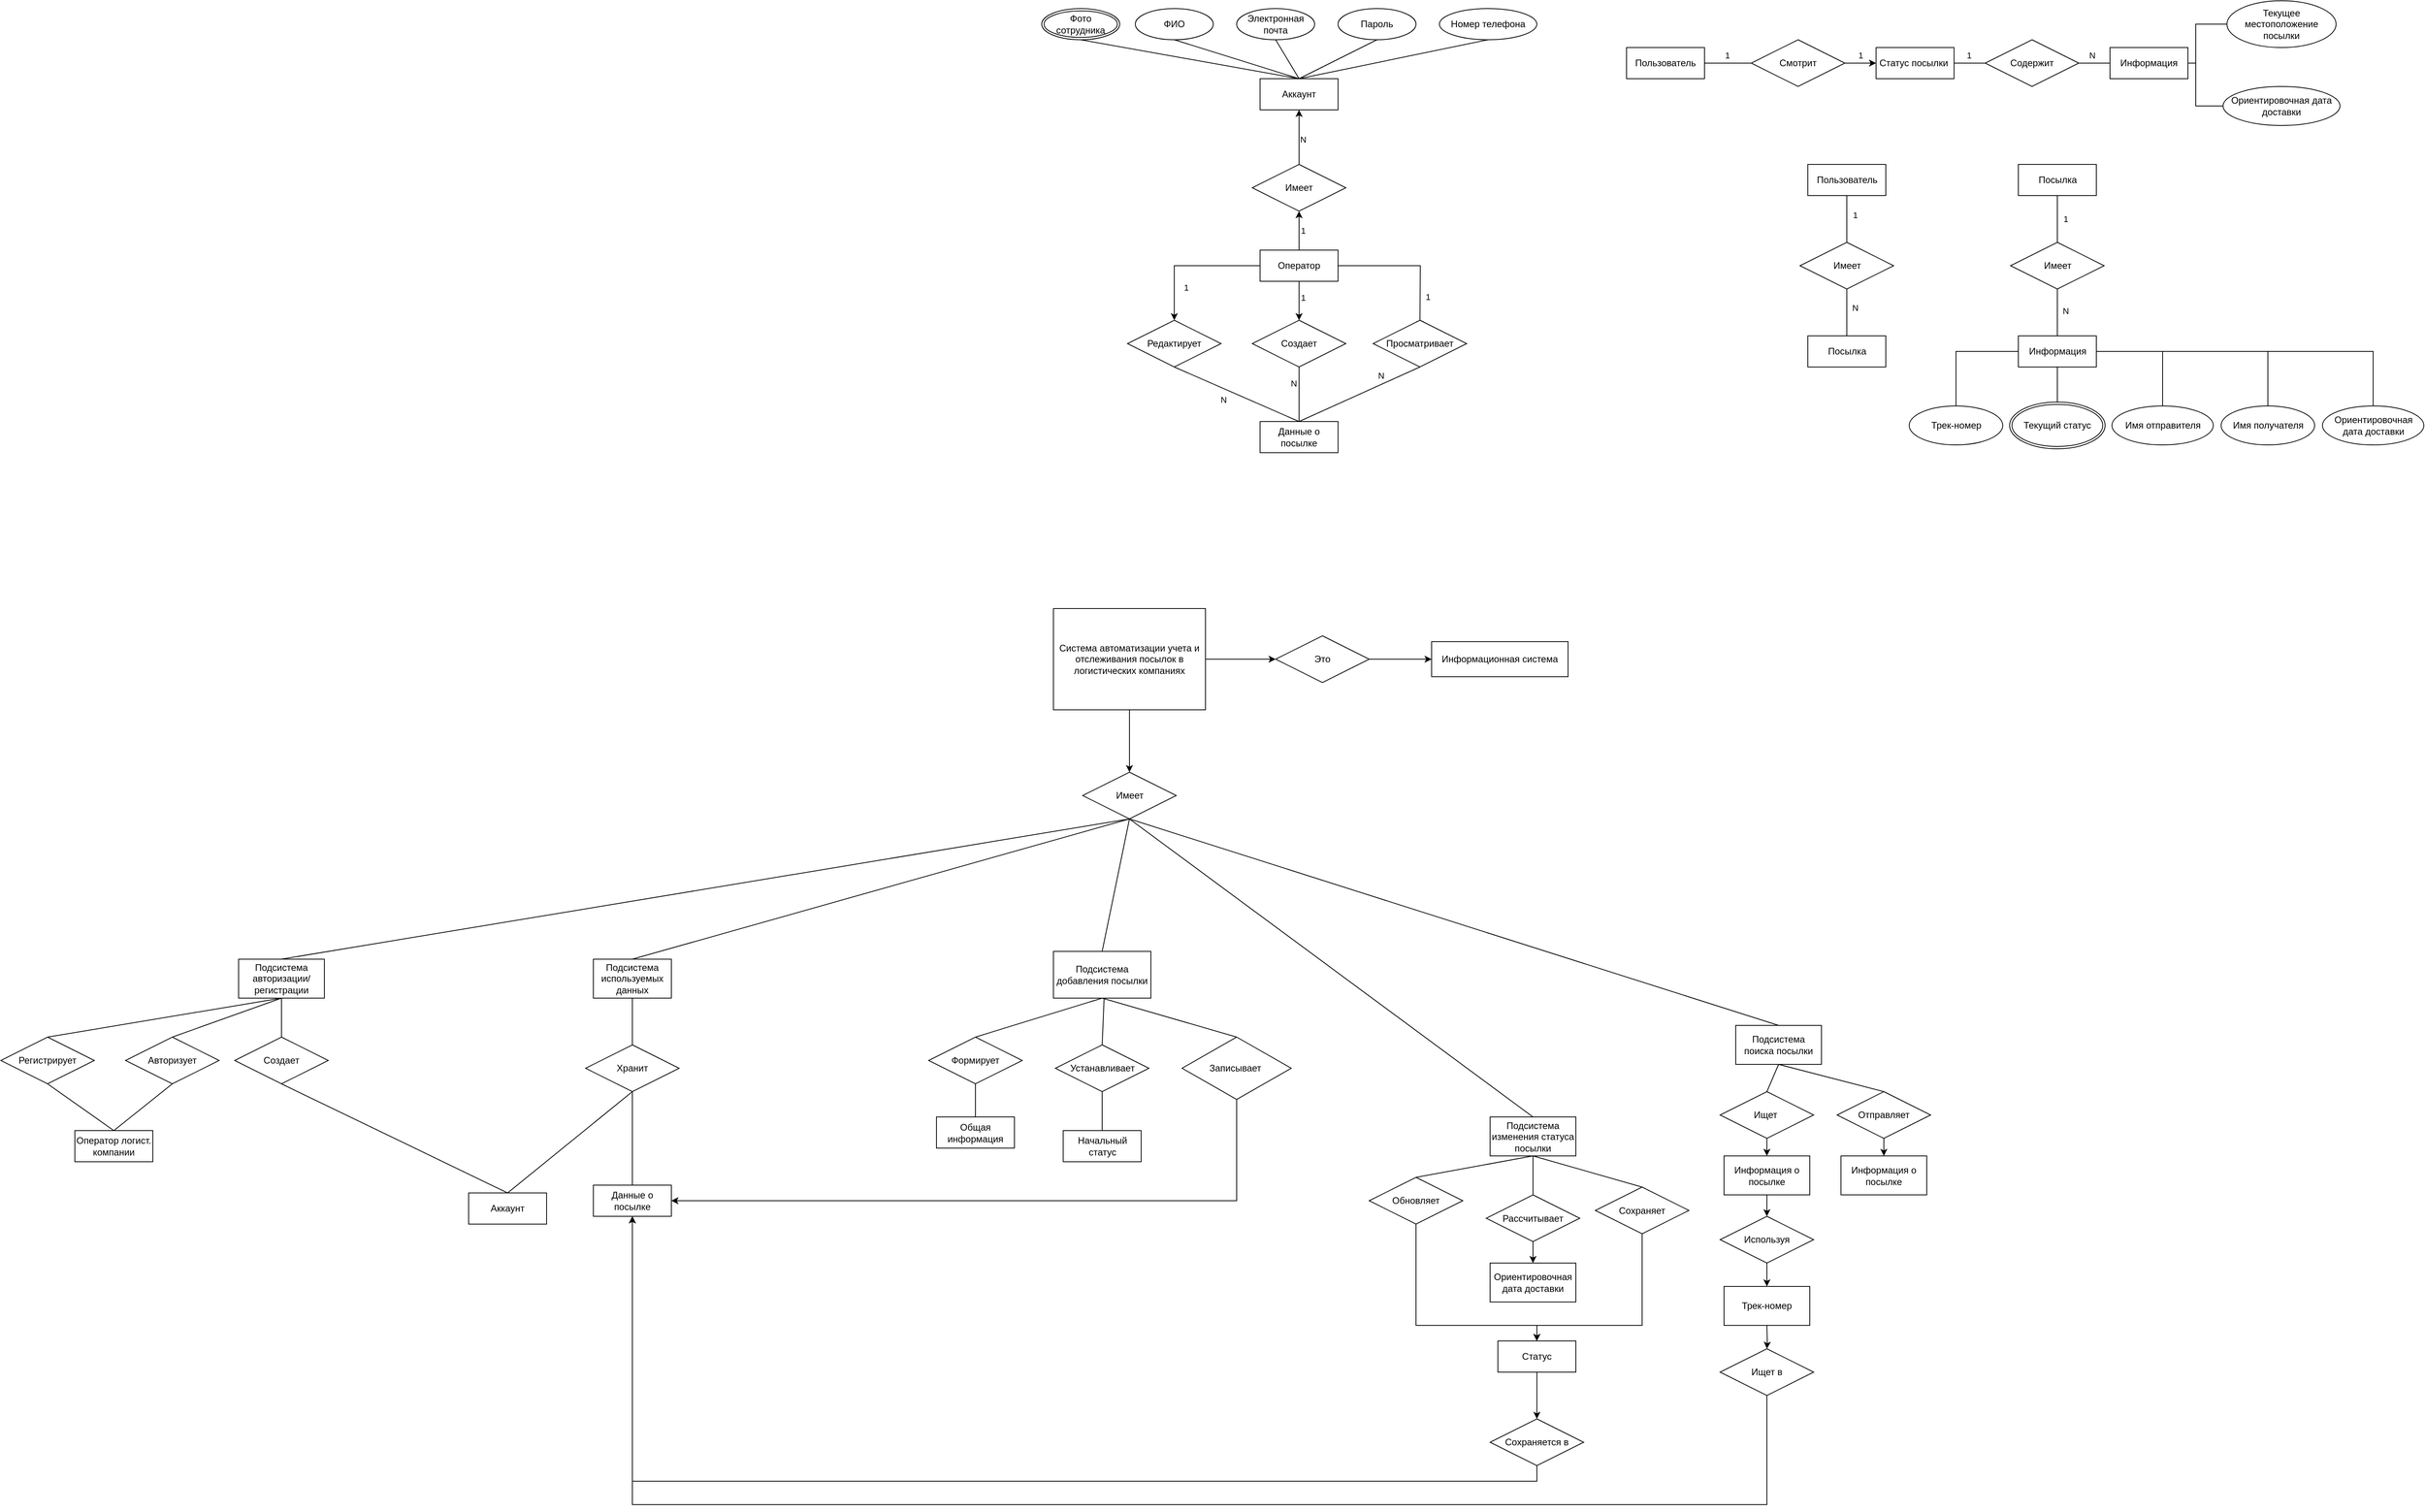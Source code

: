 <mxfile version="24.7.16">
  <diagram id="R2lEEEUBdFMjLlhIrx00" name="Page-1">
    <mxGraphModel dx="1725" dy="-665" grid="1" gridSize="10" guides="1" tooltips="1" connect="1" arrows="1" fold="1" page="1" pageScale="1" pageWidth="850" pageHeight="1100" math="0" shadow="0" extFonts="Permanent Marker^https://fonts.googleapis.com/css?family=Permanent+Marker">
      <root>
        <mxCell id="0" />
        <mxCell id="1" parent="0" />
        <mxCell id="23kF0OT1ndb0dFso3XJ4-34" style="edgeStyle=orthogonalEdgeStyle;rounded=0;orthogonalLoop=1;jettySize=auto;html=1;entryX=0;entryY=0.5;entryDx=0;entryDy=0;endArrow=none;endFill=0;" parent="1" source="23kF0OT1ndb0dFso3XJ4-1" target="23kF0OT1ndb0dFso3XJ4-33" edge="1">
          <mxGeometry relative="1" as="geometry" />
        </mxCell>
        <mxCell id="23kF0OT1ndb0dFso3XJ4-41" value="1" style="edgeLabel;html=1;align=center;verticalAlign=middle;resizable=0;points=[];" parent="23kF0OT1ndb0dFso3XJ4-34" vertex="1" connectable="0">
          <mxGeometry x="-0.033" y="1" relative="1" as="geometry">
            <mxPoint y="-9" as="offset" />
          </mxGeometry>
        </mxCell>
        <mxCell id="23kF0OT1ndb0dFso3XJ4-1" value="Пользователь" style="whiteSpace=wrap;html=1;align=center;" parent="1" vertex="1">
          <mxGeometry x="1500" y="1870" width="100" height="40" as="geometry" />
        </mxCell>
        <mxCell id="23kF0OT1ndb0dFso3XJ4-40" style="edgeStyle=orthogonalEdgeStyle;rounded=0;orthogonalLoop=1;jettySize=auto;html=1;entryX=0;entryY=0.5;entryDx=0;entryDy=0;" parent="1" source="23kF0OT1ndb0dFso3XJ4-33" target="23kF0OT1ndb0dFso3XJ4-37" edge="1">
          <mxGeometry relative="1" as="geometry" />
        </mxCell>
        <mxCell id="23kF0OT1ndb0dFso3XJ4-56" value="1" style="edgeLabel;html=1;align=center;verticalAlign=middle;resizable=0;points=[];" parent="23kF0OT1ndb0dFso3XJ4-40" vertex="1" connectable="0">
          <mxGeometry x="-0.243" relative="1" as="geometry">
            <mxPoint x="5" y="-10" as="offset" />
          </mxGeometry>
        </mxCell>
        <mxCell id="23kF0OT1ndb0dFso3XJ4-33" value="Смотрит" style="shape=rhombus;perimeter=rhombusPerimeter;whiteSpace=wrap;html=1;align=center;" parent="1" vertex="1">
          <mxGeometry x="1660" y="1860" width="120" height="60" as="geometry" />
        </mxCell>
        <mxCell id="23kF0OT1ndb0dFso3XJ4-46" style="edgeStyle=orthogonalEdgeStyle;rounded=0;orthogonalLoop=1;jettySize=auto;html=1;entryX=0;entryY=0.5;entryDx=0;entryDy=0;endArrow=none;endFill=0;" parent="1" source="23kF0OT1ndb0dFso3XJ4-37" target="23kF0OT1ndb0dFso3XJ4-45" edge="1">
          <mxGeometry relative="1" as="geometry" />
        </mxCell>
        <mxCell id="23kF0OT1ndb0dFso3XJ4-47" value="1" style="edgeLabel;html=1;align=center;verticalAlign=middle;resizable=0;points=[];" parent="23kF0OT1ndb0dFso3XJ4-46" vertex="1" connectable="0">
          <mxGeometry x="-0.076" relative="1" as="geometry">
            <mxPoint y="-10" as="offset" />
          </mxGeometry>
        </mxCell>
        <mxCell id="23kF0OT1ndb0dFso3XJ4-37" value="Статус посылки&amp;nbsp;" style="whiteSpace=wrap;html=1;align=center;" parent="1" vertex="1">
          <mxGeometry x="1820" y="1870" width="100" height="40" as="geometry" />
        </mxCell>
        <mxCell id="23kF0OT1ndb0dFso3XJ4-49" style="edgeStyle=orthogonalEdgeStyle;rounded=0;orthogonalLoop=1;jettySize=auto;html=1;entryX=0;entryY=0.5;entryDx=0;entryDy=0;endArrow=none;endFill=0;" parent="1" source="23kF0OT1ndb0dFso3XJ4-45" target="23kF0OT1ndb0dFso3XJ4-48" edge="1">
          <mxGeometry relative="1" as="geometry" />
        </mxCell>
        <mxCell id="23kF0OT1ndb0dFso3XJ4-50" value="N" style="edgeLabel;html=1;align=center;verticalAlign=middle;resizable=0;points=[];" parent="23kF0OT1ndb0dFso3XJ4-49" vertex="1" connectable="0">
          <mxGeometry x="-0.18" relative="1" as="geometry">
            <mxPoint y="-10" as="offset" />
          </mxGeometry>
        </mxCell>
        <mxCell id="23kF0OT1ndb0dFso3XJ4-45" value="Содержит" style="shape=rhombus;perimeter=rhombusPerimeter;whiteSpace=wrap;html=1;align=center;" parent="1" vertex="1">
          <mxGeometry x="1960" y="1860" width="120" height="60" as="geometry" />
        </mxCell>
        <mxCell id="23kF0OT1ndb0dFso3XJ4-48" value="Информация" style="whiteSpace=wrap;html=1;align=center;" parent="1" vertex="1">
          <mxGeometry x="2120" y="1870" width="100" height="40" as="geometry" />
        </mxCell>
        <mxCell id="23kF0OT1ndb0dFso3XJ4-63" style="edgeStyle=orthogonalEdgeStyle;rounded=0;orthogonalLoop=1;jettySize=auto;html=1;entryX=0.5;entryY=0;entryDx=0;entryDy=0;endArrow=none;endFill=0;" parent="1" source="23kF0OT1ndb0dFso3XJ4-61" target="23kF0OT1ndb0dFso3XJ4-62" edge="1">
          <mxGeometry relative="1" as="geometry" />
        </mxCell>
        <mxCell id="23kF0OT1ndb0dFso3XJ4-64" value="1" style="edgeLabel;html=1;align=center;verticalAlign=middle;resizable=0;points=[];" parent="23kF0OT1ndb0dFso3XJ4-63" vertex="1" connectable="0">
          <mxGeometry x="-0.19" relative="1" as="geometry">
            <mxPoint x="10" as="offset" />
          </mxGeometry>
        </mxCell>
        <mxCell id="23kF0OT1ndb0dFso3XJ4-61" value="Пользователь" style="whiteSpace=wrap;html=1;align=center;" parent="1" vertex="1">
          <mxGeometry x="1732.5" y="2020" width="100" height="40" as="geometry" />
        </mxCell>
        <mxCell id="23kF0OT1ndb0dFso3XJ4-66" style="edgeStyle=orthogonalEdgeStyle;rounded=0;orthogonalLoop=1;jettySize=auto;html=1;entryX=0.5;entryY=0;entryDx=0;entryDy=0;endArrow=none;endFill=0;" parent="1" source="23kF0OT1ndb0dFso3XJ4-62" target="23kF0OT1ndb0dFso3XJ4-65" edge="1">
          <mxGeometry relative="1" as="geometry" />
        </mxCell>
        <mxCell id="23kF0OT1ndb0dFso3XJ4-67" value="N" style="edgeLabel;html=1;align=center;verticalAlign=middle;resizable=0;points=[];" parent="23kF0OT1ndb0dFso3XJ4-66" vertex="1" connectable="0">
          <mxGeometry x="-0.219" y="-2" relative="1" as="geometry">
            <mxPoint x="12" as="offset" />
          </mxGeometry>
        </mxCell>
        <mxCell id="23kF0OT1ndb0dFso3XJ4-62" value="Имеет" style="shape=rhombus;perimeter=rhombusPerimeter;whiteSpace=wrap;html=1;align=center;" parent="1" vertex="1">
          <mxGeometry x="1722.5" y="2120" width="120" height="60" as="geometry" />
        </mxCell>
        <mxCell id="23kF0OT1ndb0dFso3XJ4-65" value="Посылка" style="whiteSpace=wrap;html=1;align=center;" parent="1" vertex="1">
          <mxGeometry x="1732.5" y="2240" width="100" height="40" as="geometry" />
        </mxCell>
        <mxCell id="23kF0OT1ndb0dFso3XJ4-71" style="edgeStyle=orthogonalEdgeStyle;rounded=0;orthogonalLoop=1;jettySize=auto;html=1;entryX=0.5;entryY=0;entryDx=0;entryDy=0;endArrow=none;endFill=0;" parent="1" source="23kF0OT1ndb0dFso3XJ4-68" target="23kF0OT1ndb0dFso3XJ4-70" edge="1">
          <mxGeometry relative="1" as="geometry" />
        </mxCell>
        <mxCell id="23kF0OT1ndb0dFso3XJ4-105" value="1" style="edgeLabel;html=1;align=center;verticalAlign=middle;resizable=0;points=[];" parent="23kF0OT1ndb0dFso3XJ4-71" vertex="1" connectable="0">
          <mxGeometry x="-0.012" y="-1" relative="1" as="geometry">
            <mxPoint x="11" as="offset" />
          </mxGeometry>
        </mxCell>
        <mxCell id="23kF0OT1ndb0dFso3XJ4-68" value="Посылка" style="whiteSpace=wrap;html=1;align=center;" parent="1" vertex="1">
          <mxGeometry x="2002.5" y="2020" width="100" height="40" as="geometry" />
        </mxCell>
        <mxCell id="23kF0OT1ndb0dFso3XJ4-78" style="edgeStyle=orthogonalEdgeStyle;rounded=0;orthogonalLoop=1;jettySize=auto;html=1;entryX=0.5;entryY=0;entryDx=0;entryDy=0;endArrow=none;endFill=0;" parent="1" source="23kF0OT1ndb0dFso3XJ4-70" target="23kF0OT1ndb0dFso3XJ4-77" edge="1">
          <mxGeometry relative="1" as="geometry" />
        </mxCell>
        <mxCell id="23kF0OT1ndb0dFso3XJ4-106" value="N" style="edgeLabel;html=1;align=center;verticalAlign=middle;resizable=0;points=[];" parent="23kF0OT1ndb0dFso3XJ4-78" vertex="1" connectable="0">
          <mxGeometry x="-0.076" relative="1" as="geometry">
            <mxPoint x="10" as="offset" />
          </mxGeometry>
        </mxCell>
        <mxCell id="23kF0OT1ndb0dFso3XJ4-70" value="Имеет" style="shape=rhombus;perimeter=rhombusPerimeter;whiteSpace=wrap;html=1;align=center;" parent="1" vertex="1">
          <mxGeometry x="1992.5" y="2120" width="120" height="60" as="geometry" />
        </mxCell>
        <mxCell id="23kF0OT1ndb0dFso3XJ4-80" style="edgeStyle=orthogonalEdgeStyle;rounded=0;orthogonalLoop=1;jettySize=auto;html=1;entryX=0.5;entryY=0;entryDx=0;entryDy=0;endArrow=none;endFill=0;" parent="1" source="23kF0OT1ndb0dFso3XJ4-77" target="23kF0OT1ndb0dFso3XJ4-79" edge="1">
          <mxGeometry relative="1" as="geometry">
            <Array as="points">
              <mxPoint x="1922.5" y="2260" />
            </Array>
          </mxGeometry>
        </mxCell>
        <mxCell id="23kF0OT1ndb0dFso3XJ4-84" style="edgeStyle=orthogonalEdgeStyle;rounded=0;orthogonalLoop=1;jettySize=auto;html=1;entryX=0.5;entryY=0;entryDx=0;entryDy=0;endArrow=none;endFill=0;" parent="1" source="23kF0OT1ndb0dFso3XJ4-77" target="23kF0OT1ndb0dFso3XJ4-83" edge="1">
          <mxGeometry relative="1" as="geometry" />
        </mxCell>
        <mxCell id="23kF0OT1ndb0dFso3XJ4-86" style="edgeStyle=orthogonalEdgeStyle;rounded=0;orthogonalLoop=1;jettySize=auto;html=1;entryX=0.5;entryY=0;entryDx=0;entryDy=0;endArrow=none;endFill=0;" parent="1" source="23kF0OT1ndb0dFso3XJ4-77" target="23kF0OT1ndb0dFso3XJ4-85" edge="1">
          <mxGeometry relative="1" as="geometry" />
        </mxCell>
        <mxCell id="23kF0OT1ndb0dFso3XJ4-102" style="edgeStyle=orthogonalEdgeStyle;rounded=0;orthogonalLoop=1;jettySize=auto;html=1;entryX=0.5;entryY=0;entryDx=0;entryDy=0;endArrow=none;endFill=0;" parent="1" source="23kF0OT1ndb0dFso3XJ4-77" target="23kF0OT1ndb0dFso3XJ4-101" edge="1">
          <mxGeometry relative="1" as="geometry" />
        </mxCell>
        <mxCell id="23kF0OT1ndb0dFso3XJ4-104" style="edgeStyle=orthogonalEdgeStyle;rounded=0;orthogonalLoop=1;jettySize=auto;html=1;entryX=0.5;entryY=0;entryDx=0;entryDy=0;endArrow=none;endFill=0;" parent="1" source="23kF0OT1ndb0dFso3XJ4-77" edge="1">
          <mxGeometry relative="1" as="geometry">
            <mxPoint x="2052.5" y="2330" as="targetPoint" />
          </mxGeometry>
        </mxCell>
        <mxCell id="23kF0OT1ndb0dFso3XJ4-77" value="Информация" style="whiteSpace=wrap;html=1;align=center;" parent="1" vertex="1">
          <mxGeometry x="2002.5" y="2240" width="100" height="40" as="geometry" />
        </mxCell>
        <mxCell id="23kF0OT1ndb0dFso3XJ4-79" value="Трек-номер" style="ellipse;whiteSpace=wrap;html=1;align=center;" parent="1" vertex="1">
          <mxGeometry x="1862.5" y="2330" width="120" height="50" as="geometry" />
        </mxCell>
        <mxCell id="23kF0OT1ndb0dFso3XJ4-83" value="Имя отправителя" style="ellipse;whiteSpace=wrap;html=1;align=center;" parent="1" vertex="1">
          <mxGeometry x="2122.5" y="2330" width="130" height="50" as="geometry" />
        </mxCell>
        <mxCell id="23kF0OT1ndb0dFso3XJ4-85" value="Имя получателя" style="ellipse;whiteSpace=wrap;html=1;align=center;" parent="1" vertex="1">
          <mxGeometry x="2262.5" y="2330" width="120" height="50" as="geometry" />
        </mxCell>
        <mxCell id="23kF0OT1ndb0dFso3XJ4-101" value="Ориентировочная дата доставки" style="ellipse;whiteSpace=wrap;html=1;align=center;" parent="1" vertex="1">
          <mxGeometry x="2392.5" y="2330" width="130" height="50" as="geometry" />
        </mxCell>
        <mxCell id="23kF0OT1ndb0dFso3XJ4-160" style="edgeStyle=orthogonalEdgeStyle;rounded=0;orthogonalLoop=1;jettySize=auto;html=1;entryX=0.5;entryY=1;entryDx=0;entryDy=0;" parent="1" source="23kF0OT1ndb0dFso3XJ4-161" target="23kF0OT1ndb0dFso3XJ4-148" edge="1">
          <mxGeometry relative="1" as="geometry" />
        </mxCell>
        <mxCell id="23kF0OT1ndb0dFso3XJ4-164" value="N" style="edgeLabel;html=1;align=center;verticalAlign=middle;resizable=0;points=[];" parent="23kF0OT1ndb0dFso3XJ4-160" vertex="1" connectable="0">
          <mxGeometry x="-0.077" y="1" relative="1" as="geometry">
            <mxPoint x="6" as="offset" />
          </mxGeometry>
        </mxCell>
        <mxCell id="23kF0OT1ndb0dFso3XJ4-176" style="edgeStyle=orthogonalEdgeStyle;rounded=0;orthogonalLoop=1;jettySize=auto;html=1;entryX=0.5;entryY=0;entryDx=0;entryDy=0;" parent="1" source="23kF0OT1ndb0dFso3XJ4-147" target="23kF0OT1ndb0dFso3XJ4-172" edge="1">
          <mxGeometry relative="1" as="geometry" />
        </mxCell>
        <mxCell id="23kF0OT1ndb0dFso3XJ4-220" value="1" style="edgeLabel;html=1;align=center;verticalAlign=middle;resizable=0;points=[];" parent="23kF0OT1ndb0dFso3XJ4-176" vertex="1" connectable="0">
          <mxGeometry x="0.532" relative="1" as="geometry">
            <mxPoint x="15" as="offset" />
          </mxGeometry>
        </mxCell>
        <mxCell id="23kF0OT1ndb0dFso3XJ4-177" style="edgeStyle=orthogonalEdgeStyle;rounded=0;orthogonalLoop=1;jettySize=auto;html=1;entryX=0.5;entryY=0;entryDx=0;entryDy=0;" parent="1" source="23kF0OT1ndb0dFso3XJ4-147" target="23kF0OT1ndb0dFso3XJ4-173" edge="1">
          <mxGeometry relative="1" as="geometry" />
        </mxCell>
        <mxCell id="23kF0OT1ndb0dFso3XJ4-221" value="1" style="edgeLabel;html=1;align=center;verticalAlign=middle;resizable=0;points=[];" parent="23kF0OT1ndb0dFso3XJ4-177" vertex="1" connectable="0">
          <mxGeometry x="-0.171" y="-3" relative="1" as="geometry">
            <mxPoint x="8" as="offset" />
          </mxGeometry>
        </mxCell>
        <mxCell id="23kF0OT1ndb0dFso3XJ4-178" style="edgeStyle=orthogonalEdgeStyle;rounded=0;orthogonalLoop=1;jettySize=auto;html=1;entryX=0.5;entryY=0;entryDx=0;entryDy=0;exitX=1;exitY=0.5;exitDx=0;exitDy=0;" parent="1" source="23kF0OT1ndb0dFso3XJ4-147" edge="1">
          <mxGeometry relative="1" as="geometry">
            <mxPoint x="1135" y="2151" as="sourcePoint" />
            <mxPoint x="1235" y="2230" as="targetPoint" />
          </mxGeometry>
        </mxCell>
        <mxCell id="cS1RMMrcoIdH4QqEZmh_-28" value="1" style="edgeLabel;html=1;align=center;verticalAlign=middle;resizable=0;points=[];" vertex="1" connectable="0" parent="23kF0OT1ndb0dFso3XJ4-178">
          <mxGeometry x="-0.249" y="-1" relative="1" as="geometry">
            <mxPoint x="45" y="39" as="offset" />
          </mxGeometry>
        </mxCell>
        <mxCell id="23kF0OT1ndb0dFso3XJ4-147" value="Оператор" style="whiteSpace=wrap;html=1;align=center;" parent="1" vertex="1">
          <mxGeometry x="1030" y="2130" width="100" height="40" as="geometry" />
        </mxCell>
        <mxCell id="23kF0OT1ndb0dFso3XJ4-148" value="Аккаунт" style="whiteSpace=wrap;html=1;align=center;" parent="1" vertex="1">
          <mxGeometry x="1030" y="1910" width="100" height="40" as="geometry" />
        </mxCell>
        <mxCell id="23kF0OT1ndb0dFso3XJ4-149" value="ФИО&lt;span style=&quot;color: rgba(0, 0, 0, 0); font-family: monospace; font-size: 0px; text-align: start; text-wrap: nowrap;&quot;&gt;%3CmxGraphModel%3E%3Croot%3E%3CmxCell%20id%3D%220%22%2F%3E%3CmxCell%20id%3D%221%22%20parent%3D%220%22%2F%3E%3CmxCell%20id%3D%222%22%20value%3D%22%22%20style%3D%22endArrow%3Dnone%3Bhtml%3D1%3Brounded%3D0%3BentryX%3D0.5%3BentryY%3D0%3BentryDx%3D0%3BentryDy%3D0%3BexitX%3D0.5%3BexitY%3D1%3BexitDx%3D0%3BexitDy%3D0%3B%22%20edge%3D%221%22%20parent%3D%221%22%3E%3CmxGeometry%20relative%3D%221%22%20as%3D%22geometry%22%3E%3CmxPoint%20x%3D%22400%22%20y%3D%22240%22%20as%3D%22sourcePoint%22%2F%3E%3CmxPoint%20x%3D%22400%22%20y%3D%22320%22%20as%3D%22targetPoint%22%2F%3E%3C%2FmxGeometry%3E%3C%2FmxCell%3E%3C%2Froot%3E%3C%2FmxGraphModel%3E&lt;/span&gt;" style="ellipse;whiteSpace=wrap;html=1;align=center;" parent="1" vertex="1">
          <mxGeometry x="870" y="1820" width="100" height="40" as="geometry" />
        </mxCell>
        <mxCell id="23kF0OT1ndb0dFso3XJ4-150" value="Электронная почта" style="ellipse;whiteSpace=wrap;html=1;align=center;" parent="1" vertex="1">
          <mxGeometry x="1000" y="1820" width="100" height="40" as="geometry" />
        </mxCell>
        <mxCell id="23kF0OT1ndb0dFso3XJ4-151" value="Пароль" style="ellipse;whiteSpace=wrap;html=1;align=center;" parent="1" vertex="1">
          <mxGeometry x="1130" y="1820" width="100" height="40" as="geometry" />
        </mxCell>
        <mxCell id="23kF0OT1ndb0dFso3XJ4-152" value="Номер телефона" style="ellipse;whiteSpace=wrap;html=1;align=center;" parent="1" vertex="1">
          <mxGeometry x="1260" y="1820" width="125" height="40" as="geometry" />
        </mxCell>
        <mxCell id="23kF0OT1ndb0dFso3XJ4-153" value="Фото сотрудника" style="ellipse;shape=doubleEllipse;margin=3;whiteSpace=wrap;html=1;align=center;" parent="1" vertex="1">
          <mxGeometry x="750" y="1820" width="100" height="40" as="geometry" />
        </mxCell>
        <mxCell id="23kF0OT1ndb0dFso3XJ4-154" value="" style="endArrow=none;html=1;rounded=0;entryX=0.5;entryY=1;entryDx=0;entryDy=0;exitX=0.5;exitY=0;exitDx=0;exitDy=0;" parent="1" source="23kF0OT1ndb0dFso3XJ4-148" target="23kF0OT1ndb0dFso3XJ4-153" edge="1">
          <mxGeometry relative="1" as="geometry">
            <mxPoint x="1090" y="2030" as="sourcePoint" />
            <mxPoint x="1090" y="1960" as="targetPoint" />
          </mxGeometry>
        </mxCell>
        <mxCell id="23kF0OT1ndb0dFso3XJ4-155" value="" style="endArrow=none;html=1;rounded=0;entryX=0.5;entryY=1;entryDx=0;entryDy=0;exitX=0.5;exitY=0;exitDx=0;exitDy=0;" parent="1" source="23kF0OT1ndb0dFso3XJ4-148" target="23kF0OT1ndb0dFso3XJ4-149" edge="1">
          <mxGeometry relative="1" as="geometry">
            <mxPoint x="1090" y="1920" as="sourcePoint" />
            <mxPoint x="810" y="1870" as="targetPoint" />
          </mxGeometry>
        </mxCell>
        <mxCell id="23kF0OT1ndb0dFso3XJ4-156" value="" style="endArrow=none;html=1;rounded=0;entryX=0.5;entryY=1;entryDx=0;entryDy=0;exitX=0.5;exitY=0;exitDx=0;exitDy=0;" parent="1" source="23kF0OT1ndb0dFso3XJ4-148" target="23kF0OT1ndb0dFso3XJ4-150" edge="1">
          <mxGeometry relative="1" as="geometry">
            <mxPoint x="1080" y="1910" as="sourcePoint" />
            <mxPoint x="930" y="1870" as="targetPoint" />
          </mxGeometry>
        </mxCell>
        <mxCell id="23kF0OT1ndb0dFso3XJ4-157" value="" style="endArrow=none;html=1;rounded=0;entryX=0.5;entryY=1;entryDx=0;entryDy=0;exitX=0.5;exitY=0;exitDx=0;exitDy=0;" parent="1" source="23kF0OT1ndb0dFso3XJ4-148" target="23kF0OT1ndb0dFso3XJ4-151" edge="1">
          <mxGeometry relative="1" as="geometry">
            <mxPoint x="1100" y="1930" as="sourcePoint" />
            <mxPoint x="940" y="1880" as="targetPoint" />
          </mxGeometry>
        </mxCell>
        <mxCell id="23kF0OT1ndb0dFso3XJ4-158" value="" style="endArrow=none;html=1;rounded=0;entryX=0.5;entryY=0;entryDx=0;entryDy=0;exitX=0.5;exitY=1;exitDx=0;exitDy=0;" parent="1" source="23kF0OT1ndb0dFso3XJ4-152" target="23kF0OT1ndb0dFso3XJ4-148" edge="1">
          <mxGeometry relative="1" as="geometry">
            <mxPoint x="1110" y="1940" as="sourcePoint" />
            <mxPoint x="950" y="1890" as="targetPoint" />
          </mxGeometry>
        </mxCell>
        <mxCell id="23kF0OT1ndb0dFso3XJ4-162" value="" style="edgeStyle=orthogonalEdgeStyle;rounded=0;orthogonalLoop=1;jettySize=auto;html=1;entryX=0.5;entryY=1;entryDx=0;entryDy=0;" parent="1" source="23kF0OT1ndb0dFso3XJ4-147" target="23kF0OT1ndb0dFso3XJ4-161" edge="1">
          <mxGeometry relative="1" as="geometry">
            <mxPoint x="1085" y="2140" as="sourcePoint" />
            <mxPoint x="1080" y="1950" as="targetPoint" />
          </mxGeometry>
        </mxCell>
        <mxCell id="23kF0OT1ndb0dFso3XJ4-163" value="1" style="edgeLabel;html=1;align=center;verticalAlign=middle;resizable=0;points=[];" parent="23kF0OT1ndb0dFso3XJ4-162" vertex="1" connectable="0">
          <mxGeometry x="0.019" y="2" relative="1" as="geometry">
            <mxPoint x="7" as="offset" />
          </mxGeometry>
        </mxCell>
        <mxCell id="23kF0OT1ndb0dFso3XJ4-161" value="Имеет" style="shape=rhombus;perimeter=rhombusPerimeter;whiteSpace=wrap;html=1;align=center;" parent="1" vertex="1">
          <mxGeometry x="1020" y="2020" width="120" height="60" as="geometry" />
        </mxCell>
        <mxCell id="23kF0OT1ndb0dFso3XJ4-172" value="Редактирует" style="shape=rhombus;perimeter=rhombusPerimeter;whiteSpace=wrap;html=1;align=center;" parent="1" vertex="1">
          <mxGeometry x="860" y="2220" width="120" height="60" as="geometry" />
        </mxCell>
        <mxCell id="23kF0OT1ndb0dFso3XJ4-173" value="Создает" style="shape=rhombus;perimeter=rhombusPerimeter;whiteSpace=wrap;html=1;align=center;" parent="1" vertex="1">
          <mxGeometry x="1020" y="2220" width="120" height="60" as="geometry" />
        </mxCell>
        <mxCell id="23kF0OT1ndb0dFso3XJ4-174" value="Просматривает" style="shape=rhombus;perimeter=rhombusPerimeter;whiteSpace=wrap;html=1;align=center;" parent="1" vertex="1">
          <mxGeometry x="1175" y="2220" width="120" height="60" as="geometry" />
        </mxCell>
        <mxCell id="23kF0OT1ndb0dFso3XJ4-179" value="Данные о посылке" style="whiteSpace=wrap;html=1;align=center;" parent="1" vertex="1">
          <mxGeometry x="1030" y="2350" width="100" height="40" as="geometry" />
        </mxCell>
        <mxCell id="23kF0OT1ndb0dFso3XJ4-213" value="" style="endArrow=none;html=1;rounded=0;entryX=0.5;entryY=0;entryDx=0;entryDy=0;exitX=0.5;exitY=1;exitDx=0;exitDy=0;" parent="1" source="23kF0OT1ndb0dFso3XJ4-172" target="23kF0OT1ndb0dFso3XJ4-179" edge="1">
          <mxGeometry relative="1" as="geometry">
            <mxPoint x="935" y="2280" as="sourcePoint" />
            <mxPoint x="705" y="2330" as="targetPoint" />
          </mxGeometry>
        </mxCell>
        <mxCell id="23kF0OT1ndb0dFso3XJ4-223" value="N" style="edgeLabel;html=1;align=center;verticalAlign=middle;resizable=0;points=[];" parent="23kF0OT1ndb0dFso3XJ4-213" vertex="1" connectable="0">
          <mxGeometry x="-0.123" y="-1" relative="1" as="geometry">
            <mxPoint x="-7" y="10" as="offset" />
          </mxGeometry>
        </mxCell>
        <mxCell id="23kF0OT1ndb0dFso3XJ4-214" value="" style="endArrow=none;html=1;rounded=0;entryX=0.5;entryY=0;entryDx=0;entryDy=0;exitX=0.5;exitY=1;exitDx=0;exitDy=0;" parent="1" source="23kF0OT1ndb0dFso3XJ4-173" target="23kF0OT1ndb0dFso3XJ4-179" edge="1">
          <mxGeometry relative="1" as="geometry">
            <mxPoint x="1080" y="2280" as="sourcePoint" />
            <mxPoint x="1155" y="2370" as="targetPoint" />
          </mxGeometry>
        </mxCell>
        <mxCell id="23kF0OT1ndb0dFso3XJ4-215" value="" style="endArrow=none;html=1;rounded=0;entryX=0.5;entryY=0;entryDx=0;entryDy=0;exitX=0.5;exitY=1;exitDx=0;exitDy=0;" parent="1" source="23kF0OT1ndb0dFso3XJ4-174" target="23kF0OT1ndb0dFso3XJ4-179" edge="1">
          <mxGeometry relative="1" as="geometry">
            <mxPoint x="1090" y="2290" as="sourcePoint" />
            <mxPoint x="1005" y="2380" as="targetPoint" />
          </mxGeometry>
        </mxCell>
        <mxCell id="23kF0OT1ndb0dFso3XJ4-225" value="N" style="edgeLabel;html=1;align=center;verticalAlign=middle;resizable=0;points=[];" parent="1" vertex="1" connectable="0">
          <mxGeometry x="992.497" y="2359.996" as="geometry">
            <mxPoint x="80" y="-59" as="offset" />
          </mxGeometry>
        </mxCell>
        <mxCell id="23kF0OT1ndb0dFso3XJ4-228" value="N" style="edgeLabel;html=1;align=center;verticalAlign=middle;resizable=0;points=[];" parent="1" vertex="1" connectable="0">
          <mxGeometry x="1104.997" y="2349.996" as="geometry">
            <mxPoint x="80" y="-59" as="offset" />
          </mxGeometry>
        </mxCell>
        <mxCell id="23kF0OT1ndb0dFso3XJ4-244" style="edgeStyle=orthogonalEdgeStyle;rounded=0;orthogonalLoop=1;jettySize=auto;html=1;entryX=0.5;entryY=0;entryDx=0;entryDy=0;" parent="1" source="23kF0OT1ndb0dFso3XJ4-229" target="23kF0OT1ndb0dFso3XJ4-230" edge="1">
          <mxGeometry relative="1" as="geometry" />
        </mxCell>
        <mxCell id="23kF0OT1ndb0dFso3XJ4-268" style="edgeStyle=orthogonalEdgeStyle;rounded=0;orthogonalLoop=1;jettySize=auto;html=1;entryX=0;entryY=0.5;entryDx=0;entryDy=0;" parent="1" source="23kF0OT1ndb0dFso3XJ4-229" target="23kF0OT1ndb0dFso3XJ4-266" edge="1">
          <mxGeometry relative="1" as="geometry" />
        </mxCell>
        <mxCell id="23kF0OT1ndb0dFso3XJ4-229" value="Система автоматизации учета и отслеживания посылок в логистических компаниях" style="whiteSpace=wrap;html=1;align=center;" parent="1" vertex="1">
          <mxGeometry x="765" y="2590" width="195" height="130" as="geometry" />
        </mxCell>
        <mxCell id="23kF0OT1ndb0dFso3XJ4-230" value="Имеет" style="shape=rhombus;perimeter=rhombusPerimeter;whiteSpace=wrap;html=1;align=center;" parent="1" vertex="1">
          <mxGeometry x="802.5" y="2800" width="120" height="60" as="geometry" />
        </mxCell>
        <mxCell id="23kF0OT1ndb0dFso3XJ4-255" style="edgeStyle=orthogonalEdgeStyle;rounded=0;orthogonalLoop=1;jettySize=auto;html=1;entryX=0.5;entryY=0;entryDx=0;entryDy=0;endArrow=none;endFill=0;" parent="1" source="23kF0OT1ndb0dFso3XJ4-231" target="23kF0OT1ndb0dFso3XJ4-254" edge="1">
          <mxGeometry relative="1" as="geometry" />
        </mxCell>
        <mxCell id="23kF0OT1ndb0dFso3XJ4-231" value="Подсистема авторизации/регистрации" style="whiteSpace=wrap;html=1;align=center;" parent="1" vertex="1">
          <mxGeometry x="-280" y="3040" width="110" height="50" as="geometry" />
        </mxCell>
        <mxCell id="23kF0OT1ndb0dFso3XJ4-246" style="edgeStyle=orthogonalEdgeStyle;rounded=0;orthogonalLoop=1;jettySize=auto;html=1;entryX=0.5;entryY=0;entryDx=0;entryDy=0;endArrow=none;endFill=0;" parent="1" source="23kF0OT1ndb0dFso3XJ4-232" target="23kF0OT1ndb0dFso3XJ4-245" edge="1">
          <mxGeometry relative="1" as="geometry" />
        </mxCell>
        <mxCell id="23kF0OT1ndb0dFso3XJ4-232" value="Подсистема используемых данных" style="whiteSpace=wrap;html=1;align=center;" parent="1" vertex="1">
          <mxGeometry x="175" y="3040" width="100" height="50" as="geometry" />
        </mxCell>
        <mxCell id="23kF0OT1ndb0dFso3XJ4-233" value="Подсистема добавления посылки" style="whiteSpace=wrap;html=1;align=center;" parent="1" vertex="1">
          <mxGeometry x="765" y="3030" width="125" height="60" as="geometry" />
        </mxCell>
        <mxCell id="23kF0OT1ndb0dFso3XJ4-234" value="Подсистема изменения статуса посылки" style="whiteSpace=wrap;html=1;align=center;" parent="1" vertex="1">
          <mxGeometry x="1325" y="3242.5" width="110" height="50" as="geometry" />
        </mxCell>
        <mxCell id="23kF0OT1ndb0dFso3XJ4-235" value="Подсистема поиска посылки" style="whiteSpace=wrap;html=1;align=center;" parent="1" vertex="1">
          <mxGeometry x="1640" y="3125" width="110" height="50" as="geometry" />
        </mxCell>
        <mxCell id="23kF0OT1ndb0dFso3XJ4-239" value="" style="endArrow=none;html=1;rounded=0;exitX=0.5;exitY=1;exitDx=0;exitDy=0;entryX=0.5;entryY=0;entryDx=0;entryDy=0;" parent="1" source="23kF0OT1ndb0dFso3XJ4-230" target="23kF0OT1ndb0dFso3XJ4-235" edge="1">
          <mxGeometry relative="1" as="geometry">
            <mxPoint x="873" y="2870" as="sourcePoint" />
            <mxPoint x="1275" y="3050" as="targetPoint" />
          </mxGeometry>
        </mxCell>
        <mxCell id="23kF0OT1ndb0dFso3XJ4-240" value="" style="endArrow=none;html=1;rounded=0;exitX=0.5;exitY=1;exitDx=0;exitDy=0;entryX=0.5;entryY=0;entryDx=0;entryDy=0;" parent="1" source="23kF0OT1ndb0dFso3XJ4-230" target="23kF0OT1ndb0dFso3XJ4-234" edge="1">
          <mxGeometry relative="1" as="geometry">
            <mxPoint x="835" y="2870" as="sourcePoint" />
            <mxPoint x="1082" y="3040" as="targetPoint" />
          </mxGeometry>
        </mxCell>
        <mxCell id="23kF0OT1ndb0dFso3XJ4-241" value="" style="endArrow=none;html=1;rounded=0;exitX=0.5;exitY=1;exitDx=0;exitDy=0;entryX=0.5;entryY=0;entryDx=0;entryDy=0;" parent="1" source="23kF0OT1ndb0dFso3XJ4-230" target="23kF0OT1ndb0dFso3XJ4-233" edge="1">
          <mxGeometry relative="1" as="geometry">
            <mxPoint x="808" y="2860" as="sourcePoint" />
            <mxPoint x="905" y="3030" as="targetPoint" />
          </mxGeometry>
        </mxCell>
        <mxCell id="23kF0OT1ndb0dFso3XJ4-242" value="" style="endArrow=none;html=1;rounded=0;exitX=0.5;exitY=1;exitDx=0;exitDy=0;entryX=0.5;entryY=0;entryDx=0;entryDy=0;" parent="1" source="23kF0OT1ndb0dFso3XJ4-230" target="23kF0OT1ndb0dFso3XJ4-232" edge="1">
          <mxGeometry relative="1" as="geometry">
            <mxPoint x="663" y="2830" as="sourcePoint" />
            <mxPoint x="610" y="3000" as="targetPoint" />
          </mxGeometry>
        </mxCell>
        <mxCell id="23kF0OT1ndb0dFso3XJ4-243" value="" style="endArrow=none;html=1;rounded=0;exitX=0.5;exitY=1;exitDx=0;exitDy=0;entryX=0.5;entryY=0;entryDx=0;entryDy=0;" parent="1" source="23kF0OT1ndb0dFso3XJ4-230" target="23kF0OT1ndb0dFso3XJ4-231" edge="1">
          <mxGeometry relative="1" as="geometry">
            <mxPoint x="723" y="2850" as="sourcePoint" />
            <mxPoint x="515" y="3020" as="targetPoint" />
          </mxGeometry>
        </mxCell>
        <mxCell id="23kF0OT1ndb0dFso3XJ4-245" value="Хранит" style="shape=rhombus;perimeter=rhombusPerimeter;whiteSpace=wrap;html=1;align=center;" parent="1" vertex="1">
          <mxGeometry x="165" y="3150" width="120" height="60" as="geometry" />
        </mxCell>
        <mxCell id="23kF0OT1ndb0dFso3XJ4-247" value="Аккаунт" style="whiteSpace=wrap;html=1;align=center;" parent="1" vertex="1">
          <mxGeometry x="15" y="3340" width="100" height="40" as="geometry" />
        </mxCell>
        <mxCell id="23kF0OT1ndb0dFso3XJ4-249" value="" style="endArrow=none;html=1;rounded=0;exitX=0.5;exitY=1;exitDx=0;exitDy=0;entryX=0.5;entryY=0;entryDx=0;entryDy=0;" parent="1" source="23kF0OT1ndb0dFso3XJ4-245" target="23kF0OT1ndb0dFso3XJ4-247" edge="1">
          <mxGeometry relative="1" as="geometry">
            <mxPoint x="355" y="3210" as="sourcePoint" />
            <mxPoint x="147" y="3380" as="targetPoint" />
          </mxGeometry>
        </mxCell>
        <mxCell id="23kF0OT1ndb0dFso3XJ4-250" value="Данные о посылке" style="whiteSpace=wrap;html=1;align=center;" parent="1" vertex="1">
          <mxGeometry x="175" y="3330" width="100" height="40" as="geometry" />
        </mxCell>
        <mxCell id="23kF0OT1ndb0dFso3XJ4-251" value="" style="endArrow=none;html=1;rounded=0;exitX=0.5;exitY=0;exitDx=0;exitDy=0;entryX=0.5;entryY=1;entryDx=0;entryDy=0;" parent="1" source="23kF0OT1ndb0dFso3XJ4-250" target="23kF0OT1ndb0dFso3XJ4-245" edge="1">
          <mxGeometry relative="1" as="geometry">
            <mxPoint x="483" y="2900" as="sourcePoint" />
            <mxPoint x="275" y="3070" as="targetPoint" />
          </mxGeometry>
        </mxCell>
        <mxCell id="23kF0OT1ndb0dFso3XJ4-254" value="Создает" style="shape=rhombus;perimeter=rhombusPerimeter;whiteSpace=wrap;html=1;align=center;" parent="1" vertex="1">
          <mxGeometry x="-285" y="3140" width="120" height="60" as="geometry" />
        </mxCell>
        <mxCell id="23kF0OT1ndb0dFso3XJ4-256" value="" style="endArrow=none;html=1;rounded=0;exitX=0.5;exitY=0;exitDx=0;exitDy=0;entryX=0.5;entryY=1;entryDx=0;entryDy=0;" parent="1" source="23kF0OT1ndb0dFso3XJ4-247" target="23kF0OT1ndb0dFso3XJ4-254" edge="1">
          <mxGeometry relative="1" as="geometry">
            <mxPoint x="-45" y="3260" as="sourcePoint" />
            <mxPoint x="-195" y="3200" as="targetPoint" />
          </mxGeometry>
        </mxCell>
        <mxCell id="23kF0OT1ndb0dFso3XJ4-257" value="Авторизует" style="shape=rhombus;perimeter=rhombusPerimeter;whiteSpace=wrap;html=1;align=center;" parent="1" vertex="1">
          <mxGeometry x="-425" y="3140" width="120" height="60" as="geometry" />
        </mxCell>
        <mxCell id="23kF0OT1ndb0dFso3XJ4-258" value="Регистрирует" style="shape=rhombus;perimeter=rhombusPerimeter;whiteSpace=wrap;html=1;align=center;" parent="1" vertex="1">
          <mxGeometry x="-585" y="3140" width="120" height="60" as="geometry" />
        </mxCell>
        <mxCell id="23kF0OT1ndb0dFso3XJ4-259" value="Оператор логист. компании" style="whiteSpace=wrap;html=1;align=center;" parent="1" vertex="1">
          <mxGeometry x="-490" y="3260" width="100" height="40" as="geometry" />
        </mxCell>
        <mxCell id="23kF0OT1ndb0dFso3XJ4-260" value="" style="endArrow=none;html=1;rounded=0;entryX=0.5;entryY=0;entryDx=0;entryDy=0;" parent="1" target="23kF0OT1ndb0dFso3XJ4-257" edge="1">
          <mxGeometry relative="1" as="geometry">
            <mxPoint x="-225" y="3090" as="sourcePoint" />
            <mxPoint x="-545" y="3100" as="targetPoint" />
          </mxGeometry>
        </mxCell>
        <mxCell id="23kF0OT1ndb0dFso3XJ4-261" value="" style="endArrow=none;html=1;rounded=0;exitX=0.5;exitY=1;exitDx=0;exitDy=0;entryX=0.5;entryY=0;entryDx=0;entryDy=0;" parent="1" source="23kF0OT1ndb0dFso3XJ4-231" target="23kF0OT1ndb0dFso3XJ4-258" edge="1">
          <mxGeometry relative="1" as="geometry">
            <mxPoint x="-335" y="2990" as="sourcePoint" />
            <mxPoint x="-495" y="3050" as="targetPoint" />
          </mxGeometry>
        </mxCell>
        <mxCell id="23kF0OT1ndb0dFso3XJ4-263" value="" style="endArrow=none;html=1;rounded=0;exitX=0.5;exitY=1;exitDx=0;exitDy=0;entryX=0.5;entryY=0;entryDx=0;entryDy=0;" parent="1" source="23kF0OT1ndb0dFso3XJ4-257" target="23kF0OT1ndb0dFso3XJ4-259" edge="1">
          <mxGeometry relative="1" as="geometry">
            <mxPoint x="-345" y="3200" as="sourcePoint" />
            <mxPoint x="-505" y="3260" as="targetPoint" />
          </mxGeometry>
        </mxCell>
        <mxCell id="23kF0OT1ndb0dFso3XJ4-264" value="" style="endArrow=none;html=1;rounded=0;exitX=0.5;exitY=1;exitDx=0;exitDy=0;entryX=0.5;entryY=0;entryDx=0;entryDy=0;" parent="1" source="23kF0OT1ndb0dFso3XJ4-258" target="23kF0OT1ndb0dFso3XJ4-259" edge="1">
          <mxGeometry relative="1" as="geometry">
            <mxPoint x="-355" y="3210" as="sourcePoint" />
            <mxPoint x="-445" y="3280" as="targetPoint" />
          </mxGeometry>
        </mxCell>
        <mxCell id="23kF0OT1ndb0dFso3XJ4-265" value="Формирует" style="shape=rhombus;perimeter=rhombusPerimeter;whiteSpace=wrap;html=1;align=center;" parent="1" vertex="1">
          <mxGeometry x="605" y="3140" width="120" height="60" as="geometry" />
        </mxCell>
        <mxCell id="23kF0OT1ndb0dFso3XJ4-269" style="edgeStyle=orthogonalEdgeStyle;rounded=0;orthogonalLoop=1;jettySize=auto;html=1;entryX=0;entryY=0.5;entryDx=0;entryDy=0;" parent="1" source="23kF0OT1ndb0dFso3XJ4-266" target="23kF0OT1ndb0dFso3XJ4-267" edge="1">
          <mxGeometry relative="1" as="geometry" />
        </mxCell>
        <mxCell id="23kF0OT1ndb0dFso3XJ4-266" value="Это" style="shape=rhombus;perimeter=rhombusPerimeter;whiteSpace=wrap;html=1;align=center;" parent="1" vertex="1">
          <mxGeometry x="1050" y="2625" width="120" height="60" as="geometry" />
        </mxCell>
        <mxCell id="23kF0OT1ndb0dFso3XJ4-267" value="Информационная система" style="whiteSpace=wrap;html=1;align=center;" parent="1" vertex="1">
          <mxGeometry x="1250" y="2632.5" width="175" height="45" as="geometry" />
        </mxCell>
        <mxCell id="23kF0OT1ndb0dFso3XJ4-270" value="" style="endArrow=none;html=1;rounded=0;exitX=0.5;exitY=1;exitDx=0;exitDy=0;entryX=0.5;entryY=0;entryDx=0;entryDy=0;" parent="1" source="23kF0OT1ndb0dFso3XJ4-233" target="23kF0OT1ndb0dFso3XJ4-265" edge="1">
          <mxGeometry relative="1" as="geometry">
            <mxPoint x="873" y="2870" as="sourcePoint" />
            <mxPoint x="830" y="3040" as="targetPoint" />
          </mxGeometry>
        </mxCell>
        <mxCell id="23kF0OT1ndb0dFso3XJ4-285" style="edgeStyle=orthogonalEdgeStyle;rounded=0;orthogonalLoop=1;jettySize=auto;html=1;entryX=0.5;entryY=0;entryDx=0;entryDy=0;" parent="1" source="23kF0OT1ndb0dFso3XJ4-282" target="23kF0OT1ndb0dFso3XJ4-283" edge="1">
          <mxGeometry relative="1" as="geometry" />
        </mxCell>
        <mxCell id="23kF0OT1ndb0dFso3XJ4-282" value="Рассчитывает" style="shape=rhombus;perimeter=rhombusPerimeter;whiteSpace=wrap;html=1;align=center;" parent="1" vertex="1">
          <mxGeometry x="1320" y="3342.5" width="120" height="60" as="geometry" />
        </mxCell>
        <mxCell id="23kF0OT1ndb0dFso3XJ4-283" value="Ориентировочная дата доставки" style="whiteSpace=wrap;html=1;align=center;" parent="1" vertex="1">
          <mxGeometry x="1325" y="3430" width="110" height="50" as="geometry" />
        </mxCell>
        <mxCell id="23kF0OT1ndb0dFso3XJ4-293" style="edgeStyle=orthogonalEdgeStyle;rounded=0;orthogonalLoop=1;jettySize=auto;html=1;entryX=0.5;entryY=0;entryDx=0;entryDy=0;" parent="1" source="23kF0OT1ndb0dFso3XJ4-286" target="23kF0OT1ndb0dFso3XJ4-288" edge="1">
          <mxGeometry relative="1" as="geometry">
            <Array as="points">
              <mxPoint x="1520" y="3510" />
              <mxPoint x="1385" y="3510" />
            </Array>
          </mxGeometry>
        </mxCell>
        <mxCell id="23kF0OT1ndb0dFso3XJ4-286" value="Сохраняет" style="shape=rhombus;perimeter=rhombusPerimeter;whiteSpace=wrap;html=1;align=center;" parent="1" vertex="1">
          <mxGeometry x="1460" y="3332.5" width="120" height="60" as="geometry" />
        </mxCell>
        <mxCell id="23kF0OT1ndb0dFso3XJ4-287" value="" style="endArrow=none;html=1;rounded=0;exitX=0.5;exitY=1;exitDx=0;exitDy=0;entryX=0.5;entryY=0;entryDx=0;entryDy=0;" parent="1" source="23kF0OT1ndb0dFso3XJ4-234" target="23kF0OT1ndb0dFso3XJ4-286" edge="1">
          <mxGeometry relative="1" as="geometry">
            <mxPoint x="1480" y="3230" as="sourcePoint" />
            <mxPoint x="1922" y="3620" as="targetPoint" />
          </mxGeometry>
        </mxCell>
        <mxCell id="23kF0OT1ndb0dFso3XJ4-294" value="" style="edgeStyle=orthogonalEdgeStyle;rounded=0;orthogonalLoop=1;jettySize=auto;html=1;" parent="1" source="23kF0OT1ndb0dFso3XJ4-288" target="23kF0OT1ndb0dFso3XJ4-289" edge="1">
          <mxGeometry relative="1" as="geometry" />
        </mxCell>
        <mxCell id="23kF0OT1ndb0dFso3XJ4-288" value="Статус" style="whiteSpace=wrap;html=1;align=center;" parent="1" vertex="1">
          <mxGeometry x="1335" y="3530" width="100" height="40" as="geometry" />
        </mxCell>
        <mxCell id="cS1RMMrcoIdH4QqEZmh_-38" style="edgeStyle=orthogonalEdgeStyle;rounded=0;orthogonalLoop=1;jettySize=auto;html=1;exitX=0.5;exitY=1;exitDx=0;exitDy=0;entryX=0.5;entryY=1;entryDx=0;entryDy=0;" edge="1" parent="1" source="23kF0OT1ndb0dFso3XJ4-289" target="23kF0OT1ndb0dFso3XJ4-250">
          <mxGeometry relative="1" as="geometry" />
        </mxCell>
        <mxCell id="23kF0OT1ndb0dFso3XJ4-289" value="Сохраняется в" style="shape=rhombus;perimeter=rhombusPerimeter;whiteSpace=wrap;html=1;align=center;" parent="1" vertex="1">
          <mxGeometry x="1325" y="3630" width="120" height="60" as="geometry" />
        </mxCell>
        <mxCell id="cS1RMMrcoIdH4QqEZmh_-7" style="edgeStyle=orthogonalEdgeStyle;rounded=0;orthogonalLoop=1;jettySize=auto;html=1;exitX=0.5;exitY=1;exitDx=0;exitDy=0;entryX=1;entryY=0.5;entryDx=0;entryDy=0;" edge="1" parent="1" source="23kF0OT1ndb0dFso3XJ4-295" target="23kF0OT1ndb0dFso3XJ4-250">
          <mxGeometry relative="1" as="geometry">
            <Array as="points">
              <mxPoint x="1000" y="3350" />
            </Array>
          </mxGeometry>
        </mxCell>
        <mxCell id="23kF0OT1ndb0dFso3XJ4-295" value="Записывает&amp;nbsp;" style="shape=rhombus;perimeter=rhombusPerimeter;whiteSpace=wrap;html=1;align=center;" parent="1" vertex="1">
          <mxGeometry x="930" y="3140" width="140" height="80" as="geometry" />
        </mxCell>
        <mxCell id="23kF0OT1ndb0dFso3XJ4-296" value="" style="endArrow=none;html=1;rounded=0;exitX=0.5;exitY=1;exitDx=0;exitDy=0;entryX=0.5;entryY=0;entryDx=0;entryDy=0;" parent="1" source="23kF0OT1ndb0dFso3XJ4-233" target="23kF0OT1ndb0dFso3XJ4-295" edge="1">
          <mxGeometry relative="1" as="geometry">
            <mxPoint x="913" y="2910" as="sourcePoint" />
            <mxPoint x="1355" y="3300" as="targetPoint" />
          </mxGeometry>
        </mxCell>
        <mxCell id="23kF0OT1ndb0dFso3XJ4-298" value="Устанавливает" style="shape=rhombus;perimeter=rhombusPerimeter;whiteSpace=wrap;html=1;align=center;" parent="1" vertex="1">
          <mxGeometry x="767.5" y="3150" width="120" height="60" as="geometry" />
        </mxCell>
        <mxCell id="23kF0OT1ndb0dFso3XJ4-299" value="Начальный статус" style="whiteSpace=wrap;html=1;align=center;" parent="1" vertex="1">
          <mxGeometry x="777.5" y="3260" width="100" height="40" as="geometry" />
        </mxCell>
        <mxCell id="23kF0OT1ndb0dFso3XJ4-301" value="" style="endArrow=none;html=1;rounded=0;exitX=0.5;exitY=1;exitDx=0;exitDy=0;entryX=0.5;entryY=0;entryDx=0;entryDy=0;" parent="1" source="23kF0OT1ndb0dFso3XJ4-298" target="23kF0OT1ndb0dFso3XJ4-299" edge="1">
          <mxGeometry relative="1" as="geometry">
            <mxPoint x="985" y="3230" as="sourcePoint" />
            <mxPoint x="920" y="3290" as="targetPoint" />
          </mxGeometry>
        </mxCell>
        <mxCell id="cS1RMMrcoIdH4QqEZmh_-4" value="" style="endArrow=none;html=1;rounded=0;exitX=0.5;exitY=0;exitDx=0;exitDy=0;" edge="1" parent="1" source="23kF0OT1ndb0dFso3XJ4-298">
          <mxGeometry width="50" height="50" relative="1" as="geometry">
            <mxPoint x="780" y="3140" as="sourcePoint" />
            <mxPoint x="830" y="3090" as="targetPoint" />
          </mxGeometry>
        </mxCell>
        <mxCell id="cS1RMMrcoIdH4QqEZmh_-5" value="" style="endArrow=none;html=1;rounded=0;exitX=0.5;exitY=0;exitDx=0;exitDy=0;entryX=0.5;entryY=1;entryDx=0;entryDy=0;" edge="1" parent="1" source="cS1RMMrcoIdH4QqEZmh_-6" target="23kF0OT1ndb0dFso3XJ4-265">
          <mxGeometry width="50" height="50" relative="1" as="geometry">
            <mxPoint x="550" y="3270" as="sourcePoint" />
            <mxPoint x="554.5" y="3210" as="targetPoint" />
          </mxGeometry>
        </mxCell>
        <mxCell id="cS1RMMrcoIdH4QqEZmh_-6" value="Общая информация" style="whiteSpace=wrap;html=1;align=center;" vertex="1" parent="1">
          <mxGeometry x="615" y="3242.5" width="100" height="40" as="geometry" />
        </mxCell>
        <mxCell id="cS1RMMrcoIdH4QqEZmh_-14" style="edgeStyle=orthogonalEdgeStyle;rounded=0;orthogonalLoop=1;jettySize=auto;html=1;exitX=0.5;exitY=1;exitDx=0;exitDy=0;" edge="1" parent="1" source="cS1RMMrcoIdH4QqEZmh_-8" target="23kF0OT1ndb0dFso3XJ4-288">
          <mxGeometry relative="1" as="geometry">
            <Array as="points">
              <mxPoint x="1230" y="3510" />
              <mxPoint x="1385" y="3510" />
            </Array>
          </mxGeometry>
        </mxCell>
        <mxCell id="cS1RMMrcoIdH4QqEZmh_-8" value="Обновляет" style="shape=rhombus;perimeter=rhombusPerimeter;whiteSpace=wrap;html=1;align=center;" vertex="1" parent="1">
          <mxGeometry x="1170" y="3320" width="120" height="60" as="geometry" />
        </mxCell>
        <mxCell id="cS1RMMrcoIdH4QqEZmh_-10" value="" style="endArrow=none;html=1;rounded=0;exitX=0.5;exitY=0;exitDx=0;exitDy=0;entryX=0.5;entryY=1;entryDx=0;entryDy=0;" edge="1" parent="1" source="23kF0OT1ndb0dFso3XJ4-282" target="23kF0OT1ndb0dFso3XJ4-234">
          <mxGeometry width="50" height="50" relative="1" as="geometry">
            <mxPoint x="1330" y="3342.5" as="sourcePoint" />
            <mxPoint x="1380" y="3292.5" as="targetPoint" />
          </mxGeometry>
        </mxCell>
        <mxCell id="cS1RMMrcoIdH4QqEZmh_-11" value="" style="endArrow=none;html=1;rounded=0;exitX=0.5;exitY=0;exitDx=0;exitDy=0;entryX=0.5;entryY=1;entryDx=0;entryDy=0;" edge="1" parent="1" source="cS1RMMrcoIdH4QqEZmh_-8" target="23kF0OT1ndb0dFso3XJ4-234">
          <mxGeometry width="50" height="50" relative="1" as="geometry">
            <mxPoint x="1275" y="3320" as="sourcePoint" />
            <mxPoint x="1325" y="3270" as="targetPoint" />
          </mxGeometry>
        </mxCell>
        <mxCell id="cS1RMMrcoIdH4QqEZmh_-18" style="edgeStyle=orthogonalEdgeStyle;rounded=0;orthogonalLoop=1;jettySize=auto;html=1;exitX=0.5;exitY=1;exitDx=0;exitDy=0;entryX=0.5;entryY=0;entryDx=0;entryDy=0;" edge="1" parent="1" source="cS1RMMrcoIdH4QqEZmh_-16" target="cS1RMMrcoIdH4QqEZmh_-17">
          <mxGeometry relative="1" as="geometry" />
        </mxCell>
        <mxCell id="cS1RMMrcoIdH4QqEZmh_-16" value="Ищет&amp;nbsp;" style="shape=rhombus;perimeter=rhombusPerimeter;whiteSpace=wrap;html=1;align=center;" vertex="1" parent="1">
          <mxGeometry x="1620" y="3210" width="120" height="60" as="geometry" />
        </mxCell>
        <mxCell id="cS1RMMrcoIdH4QqEZmh_-32" style="edgeStyle=orthogonalEdgeStyle;rounded=0;orthogonalLoop=1;jettySize=auto;html=1;exitX=0.5;exitY=1;exitDx=0;exitDy=0;entryX=0.5;entryY=0;entryDx=0;entryDy=0;" edge="1" parent="1" source="cS1RMMrcoIdH4QqEZmh_-17" target="cS1RMMrcoIdH4QqEZmh_-19">
          <mxGeometry relative="1" as="geometry" />
        </mxCell>
        <mxCell id="cS1RMMrcoIdH4QqEZmh_-17" value="Информация о посылке" style="whiteSpace=wrap;html=1;align=center;" vertex="1" parent="1">
          <mxGeometry x="1625" y="3292.5" width="110" height="50" as="geometry" />
        </mxCell>
        <mxCell id="cS1RMMrcoIdH4QqEZmh_-33" style="edgeStyle=orthogonalEdgeStyle;rounded=0;orthogonalLoop=1;jettySize=auto;html=1;entryX=0.5;entryY=0;entryDx=0;entryDy=0;" edge="1" parent="1" source="cS1RMMrcoIdH4QqEZmh_-19">
          <mxGeometry relative="1" as="geometry">
            <mxPoint x="1680.0" y="3460" as="targetPoint" />
          </mxGeometry>
        </mxCell>
        <mxCell id="cS1RMMrcoIdH4QqEZmh_-19" value="Используя" style="shape=rhombus;perimeter=rhombusPerimeter;whiteSpace=wrap;html=1;align=center;" vertex="1" parent="1">
          <mxGeometry x="1620" y="3370" width="120" height="60" as="geometry" />
        </mxCell>
        <mxCell id="cS1RMMrcoIdH4QqEZmh_-20" value="Текущий статус" style="ellipse;shape=doubleEllipse;margin=3;whiteSpace=wrap;html=1;align=center;" vertex="1" parent="1">
          <mxGeometry x="1991.25" y="2325" width="122.5" height="60" as="geometry" />
        </mxCell>
        <mxCell id="cS1RMMrcoIdH4QqEZmh_-22" style="edgeStyle=orthogonalEdgeStyle;rounded=0;orthogonalLoop=1;jettySize=auto;html=1;entryX=0;entryY=0.5;entryDx=0;entryDy=0;endArrow=none;endFill=0;" edge="1" target="cS1RMMrcoIdH4QqEZmh_-24" parent="1">
          <mxGeometry relative="1" as="geometry">
            <Array as="points">
              <mxPoint x="2230" y="1890" />
              <mxPoint x="2230" y="1945" />
            </Array>
            <mxPoint x="2220" y="1890" as="sourcePoint" />
          </mxGeometry>
        </mxCell>
        <mxCell id="cS1RMMrcoIdH4QqEZmh_-24" value="Ориентировочная дата доставки" style="ellipse;whiteSpace=wrap;html=1;align=center;" vertex="1" parent="1">
          <mxGeometry x="2265" y="1920" width="150" height="50" as="geometry" />
        </mxCell>
        <mxCell id="cS1RMMrcoIdH4QqEZmh_-26" value="Текущее местоположение посылки" style="ellipse;whiteSpace=wrap;html=1;align=center;" vertex="1" parent="1">
          <mxGeometry x="2270" y="1810" width="140" height="60" as="geometry" />
        </mxCell>
        <mxCell id="cS1RMMrcoIdH4QqEZmh_-27" value="" style="endArrow=none;html=1;rounded=0;exitX=1;exitY=0.5;exitDx=0;exitDy=0;entryX=0;entryY=0.5;entryDx=0;entryDy=0;" edge="1" parent="1" source="23kF0OT1ndb0dFso3XJ4-48" target="cS1RMMrcoIdH4QqEZmh_-26">
          <mxGeometry width="50" height="50" relative="1" as="geometry">
            <mxPoint x="2270" y="1910" as="sourcePoint" />
            <mxPoint x="2320" y="1860" as="targetPoint" />
            <Array as="points">
              <mxPoint x="2230" y="1890" />
              <mxPoint x="2230" y="1840" />
            </Array>
          </mxGeometry>
        </mxCell>
        <mxCell id="cS1RMMrcoIdH4QqEZmh_-35" style="edgeStyle=orthogonalEdgeStyle;rounded=0;orthogonalLoop=1;jettySize=auto;html=1;" edge="1" parent="1" target="cS1RMMrcoIdH4QqEZmh_-34">
          <mxGeometry relative="1" as="geometry">
            <mxPoint x="1680.0" y="3510" as="sourcePoint" />
          </mxGeometry>
        </mxCell>
        <mxCell id="cS1RMMrcoIdH4QqEZmh_-36" style="edgeStyle=orthogonalEdgeStyle;rounded=0;orthogonalLoop=1;jettySize=auto;html=1;entryX=0.5;entryY=1;entryDx=0;entryDy=0;" edge="1" parent="1" source="cS1RMMrcoIdH4QqEZmh_-34" target="23kF0OT1ndb0dFso3XJ4-250">
          <mxGeometry relative="1" as="geometry">
            <Array as="points">
              <mxPoint x="1680" y="3740" />
              <mxPoint x="225" y="3740" />
            </Array>
          </mxGeometry>
        </mxCell>
        <mxCell id="cS1RMMrcoIdH4QqEZmh_-34" value="Ищет в" style="shape=rhombus;perimeter=rhombusPerimeter;whiteSpace=wrap;html=1;align=center;" vertex="1" parent="1">
          <mxGeometry x="1620" y="3540" width="120" height="60" as="geometry" />
        </mxCell>
        <mxCell id="cS1RMMrcoIdH4QqEZmh_-40" value="Трек-номер" style="whiteSpace=wrap;html=1;align=center;" vertex="1" parent="1">
          <mxGeometry x="1625" y="3460" width="110" height="50" as="geometry" />
        </mxCell>
        <mxCell id="cS1RMMrcoIdH4QqEZmh_-41" value="" style="endArrow=none;html=1;rounded=0;entryX=0.5;entryY=1;entryDx=0;entryDy=0;exitX=0.5;exitY=0;exitDx=0;exitDy=0;" edge="1" parent="1" source="cS1RMMrcoIdH4QqEZmh_-16" target="23kF0OT1ndb0dFso3XJ4-235">
          <mxGeometry width="50" height="50" relative="1" as="geometry">
            <mxPoint x="1640" y="3225" as="sourcePoint" />
            <mxPoint x="1690" y="3175" as="targetPoint" />
          </mxGeometry>
        </mxCell>
        <mxCell id="cS1RMMrcoIdH4QqEZmh_-45" style="edgeStyle=orthogonalEdgeStyle;rounded=0;orthogonalLoop=1;jettySize=auto;html=1;exitX=0.5;exitY=1;exitDx=0;exitDy=0;entryX=0.5;entryY=0;entryDx=0;entryDy=0;" edge="1" parent="1" source="cS1RMMrcoIdH4QqEZmh_-42" target="cS1RMMrcoIdH4QqEZmh_-43">
          <mxGeometry relative="1" as="geometry" />
        </mxCell>
        <mxCell id="cS1RMMrcoIdH4QqEZmh_-42" value="Отправляет" style="shape=rhombus;perimeter=rhombusPerimeter;whiteSpace=wrap;html=1;align=center;" vertex="1" parent="1">
          <mxGeometry x="1770" y="3210" width="120" height="60" as="geometry" />
        </mxCell>
        <mxCell id="cS1RMMrcoIdH4QqEZmh_-43" value="Информация о посылке" style="whiteSpace=wrap;html=1;align=center;" vertex="1" parent="1">
          <mxGeometry x="1775" y="3292.5" width="110" height="50" as="geometry" />
        </mxCell>
        <mxCell id="cS1RMMrcoIdH4QqEZmh_-44" value="" style="endArrow=none;html=1;rounded=0;exitX=0.5;exitY=1;exitDx=0;exitDy=0;entryX=0.5;entryY=0;entryDx=0;entryDy=0;" edge="1" parent="1" source="23kF0OT1ndb0dFso3XJ4-235" target="cS1RMMrcoIdH4QqEZmh_-42">
          <mxGeometry width="50" height="50" relative="1" as="geometry">
            <mxPoint x="1820" y="3175" as="sourcePoint" />
            <mxPoint x="1870" y="3125" as="targetPoint" />
          </mxGeometry>
        </mxCell>
      </root>
    </mxGraphModel>
  </diagram>
</mxfile>
